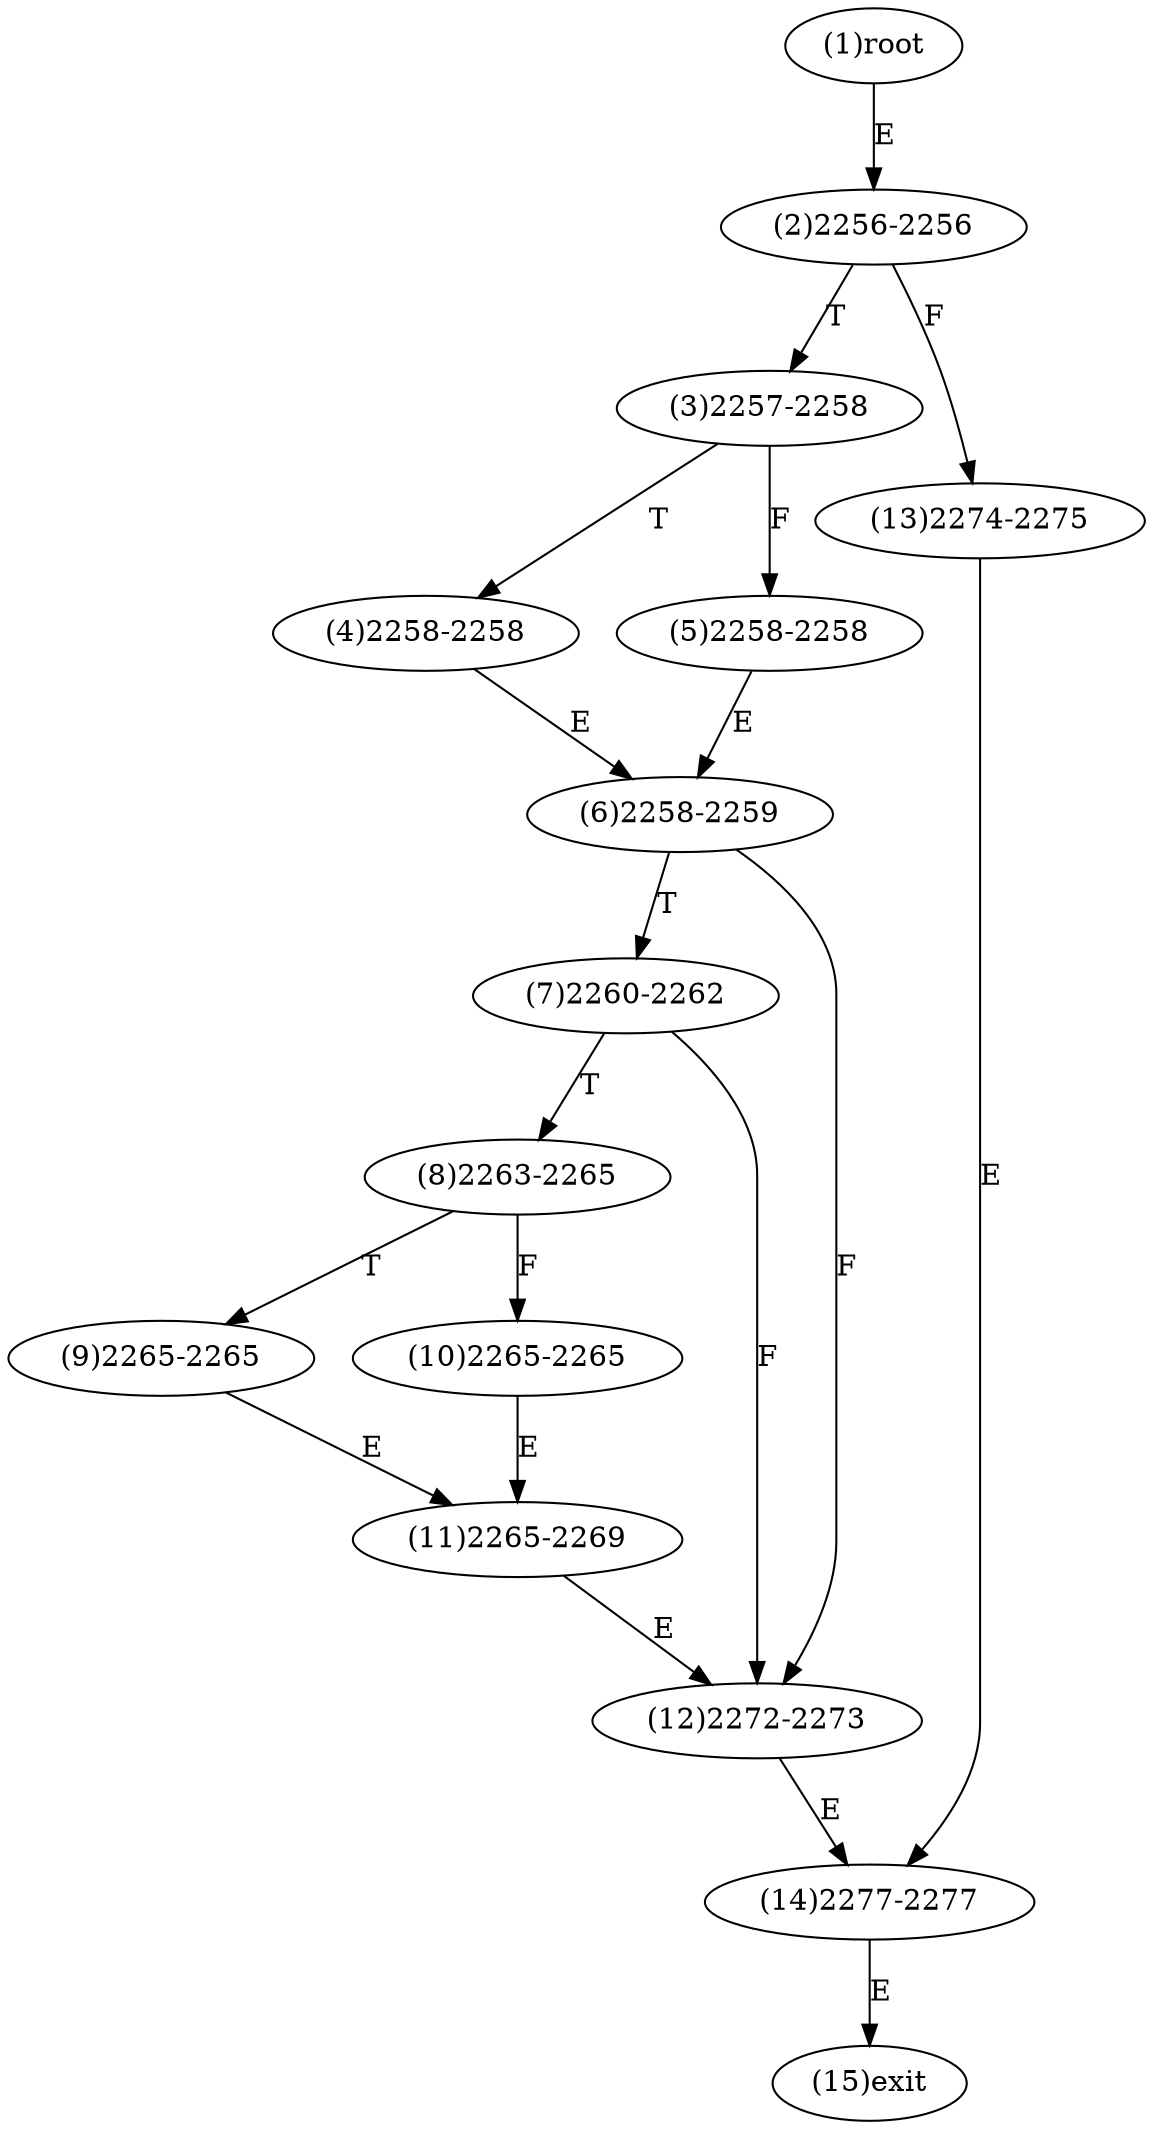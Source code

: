 digraph "" { 
1[ label="(1)root"];
2[ label="(2)2256-2256"];
3[ label="(3)2257-2258"];
4[ label="(4)2258-2258"];
5[ label="(5)2258-2258"];
6[ label="(6)2258-2259"];
7[ label="(7)2260-2262"];
8[ label="(8)2263-2265"];
9[ label="(9)2265-2265"];
10[ label="(10)2265-2265"];
11[ label="(11)2265-2269"];
12[ label="(12)2272-2273"];
13[ label="(13)2274-2275"];
14[ label="(14)2277-2277"];
15[ label="(15)exit"];
1->2[ label="E"];
2->13[ label="F"];
2->3[ label="T"];
3->5[ label="F"];
3->4[ label="T"];
4->6[ label="E"];
5->6[ label="E"];
6->12[ label="F"];
6->7[ label="T"];
7->12[ label="F"];
7->8[ label="T"];
8->10[ label="F"];
8->9[ label="T"];
9->11[ label="E"];
10->11[ label="E"];
11->12[ label="E"];
12->14[ label="E"];
13->14[ label="E"];
14->15[ label="E"];
}